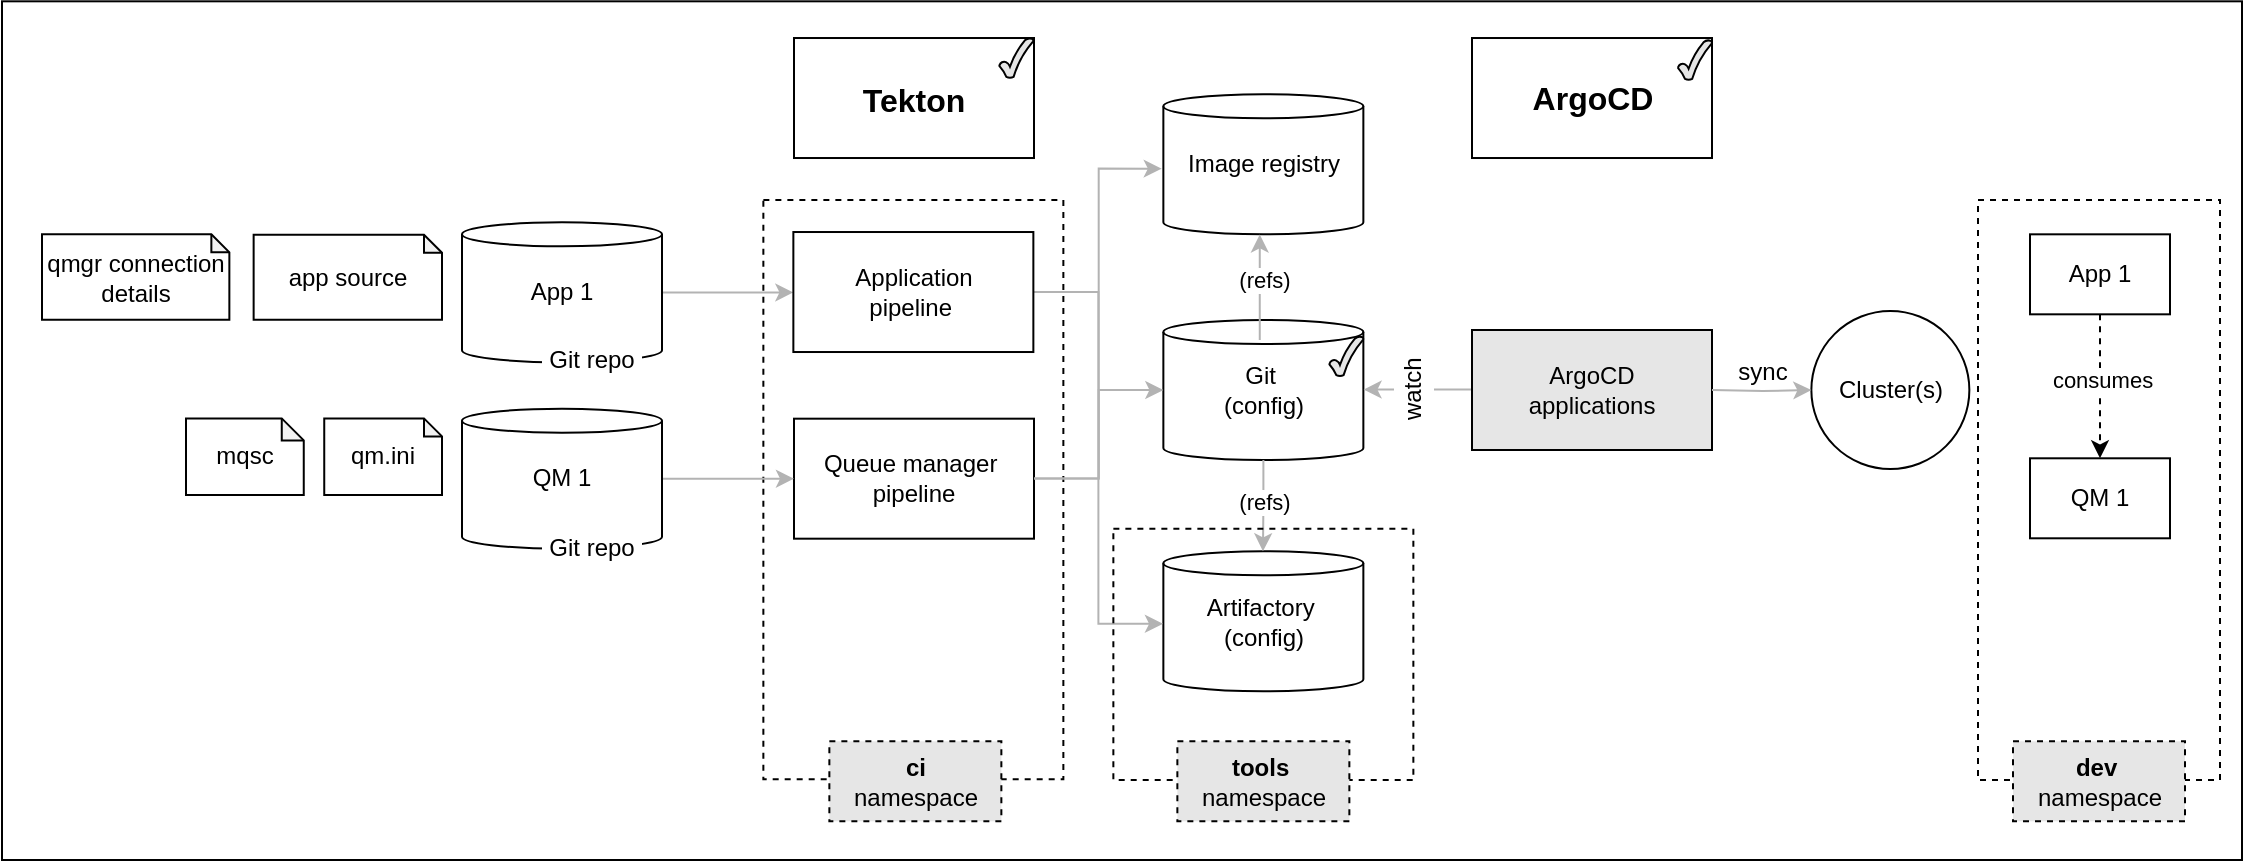 <mxfile version="13.6.2" type="device"><diagram id="UTinChKDrVvf448LVd9W" name="Page-1"><mxGraphModel dx="599" dy="905" grid="1" gridSize="10" guides="1" tooltips="1" connect="1" arrows="1" fold="1" page="1" pageScale="1" pageWidth="827" pageHeight="1169" math="0" shadow="0"><root><mxCell id="0"/><mxCell id="1" parent="0"/><mxCell id="7EbdtZ1wX-9lele891Sm-1" value="" style="rounded=0;whiteSpace=wrap;html=1;strokeWidth=1;fillColor=none;labelBorderColor=none;labelBackgroundColor=#E6E6E6;" parent="1" vertex="1"><mxGeometry x="1200" y="780.66" width="1120" height="429.34" as="geometry"/></mxCell><mxCell id="NAWqDlOEye6jGbW9zt98-1" value="" style="rounded=0;whiteSpace=wrap;html=1;strokeWidth=1;fontSize=12;fontColor=#000000;fillColor=none;" parent="1" vertex="1"><mxGeometry x="1596" y="799.01" width="120" height="60" as="geometry"/></mxCell><mxCell id="NAWqDlOEye6jGbW9zt98-2" value="" style="rounded=0;whiteSpace=wrap;html=1;strokeWidth=1;fontSize=12;fontColor=#000000;fillColor=none;" parent="1" vertex="1"><mxGeometry x="1935" y="799.01" width="120" height="60" as="geometry"/></mxCell><mxCell id="Jk9uCM5dDqmdFH6WGkGJ-2" value="" style="rounded=0;whiteSpace=wrap;html=1;fillColor=none;dashed=1;" parent="1" vertex="1"><mxGeometry x="1580.68" y="880" width="150" height="289.66" as="geometry"/></mxCell><mxCell id="Jk9uCM5dDqmdFH6WGkGJ-3" value="" style="rounded=0;whiteSpace=wrap;html=1;fillColor=none;dashed=1;" parent="1" vertex="1"><mxGeometry x="2188" y="880" width="121" height="290" as="geometry"/></mxCell><mxCell id="7EbdtZ1wX-9lele891Sm-2" value="Queue manager&amp;nbsp;&lt;br&gt;pipeline" style="rounded=0;whiteSpace=wrap;html=1;strokeWidth=1;fontSize=12;fontColor=#000000;fillColor=none;" parent="1" vertex="1"><mxGeometry x="1596" y="989.34" width="120" height="60" as="geometry"/></mxCell><mxCell id="7EbdtZ1wX-9lele891Sm-3" value="Image registry" style="shape=cylinder2;whiteSpace=wrap;html=1;boundedLbl=1;backgroundOutline=1;size=6.0;strokeWidth=1;fillColor=#ffffff;fontSize=12;fontColor=#000000;" parent="1" vertex="1"><mxGeometry x="1780.68" y="827.16" width="100" height="70" as="geometry"/></mxCell><mxCell id="7EbdtZ1wX-9lele891Sm-4" style="edgeStyle=orthogonalEdgeStyle;rounded=0;orthogonalLoop=1;jettySize=auto;html=1;entryX=-0.008;entryY=0.531;entryDx=0;entryDy=0;entryPerimeter=0;strokeColor=#B3B3B3;fontSize=12;fontColor=#000000;" parent="1" source="7EbdtZ1wX-9lele891Sm-2" target="7EbdtZ1wX-9lele891Sm-3" edge="1"><mxGeometry relative="1" as="geometry"/></mxCell><mxCell id="7EbdtZ1wX-9lele891Sm-5" value="Git&amp;nbsp;&lt;br&gt;(config)" style="shape=cylinder2;whiteSpace=wrap;html=1;boundedLbl=1;backgroundOutline=1;size=6.0;strokeWidth=1;fontSize=12;fontColor=#000000;fillColor=none;" parent="1" vertex="1"><mxGeometry x="1780.68" y="940.0" width="100" height="70" as="geometry"/></mxCell><mxCell id="7EbdtZ1wX-9lele891Sm-6" style="edgeStyle=orthogonalEdgeStyle;rounded=0;orthogonalLoop=1;jettySize=auto;html=1;strokeColor=#B3B3B3;fontSize=12;fontColor=#000000;" parent="1" source="7EbdtZ1wX-9lele891Sm-2" target="7EbdtZ1wX-9lele891Sm-5" edge="1"><mxGeometry relative="1" as="geometry"/></mxCell><mxCell id="7EbdtZ1wX-9lele891Sm-7" style="edgeStyle=orthogonalEdgeStyle;rounded=0;orthogonalLoop=1;jettySize=auto;html=1;strokeColor=#B3B3B3;fontSize=12;fontColor=#000000;entryX=1.001;entryY=0.497;entryDx=0;entryDy=0;entryPerimeter=0;" parent="1" source="7EbdtZ1wX-9lele891Sm-9" target="7EbdtZ1wX-9lele891Sm-5" edge="1"><mxGeometry relative="1" as="geometry"><mxPoint x="1870" y="975" as="targetPoint"/><Array as="points"><mxPoint x="1888" y="975"/></Array></mxGeometry></mxCell><mxCell id="7EbdtZ1wX-9lele891Sm-9" value="ArgoCD&lt;br&gt;applications" style="rounded=0;whiteSpace=wrap;html=1;strokeWidth=1;fontSize=12;fontColor=#000000;fillColor=#E6E6E6;" parent="1" vertex="1"><mxGeometry x="1935" y="945.0" width="120" height="60" as="geometry"/></mxCell><mxCell id="7EbdtZ1wX-9lele891Sm-10" value="Cluster(s)" style="ellipse;whiteSpace=wrap;html=1;aspect=fixed;strokeWidth=1;fillColor=#ffffff;fontSize=12;fontColor=#000000;" parent="1" vertex="1"><mxGeometry x="2104.68" y="935.5" width="79" height="79" as="geometry"/></mxCell><mxCell id="7EbdtZ1wX-9lele891Sm-11" value="sync" style="edgeStyle=orthogonalEdgeStyle;rounded=0;orthogonalLoop=1;jettySize=auto;html=1;strokeColor=#B3B3B3;fontSize=12;fontColor=#000000;verticalAlign=bottom;labelPosition=center;verticalLabelPosition=top;align=center;" parent="1" target="7EbdtZ1wX-9lele891Sm-10" edge="1"><mxGeometry relative="1" as="geometry"><mxPoint x="2055" y="975" as="sourcePoint"/></mxGeometry></mxCell><mxCell id="7EbdtZ1wX-9lele891Sm-12" value="Tekton" style="text;html=1;strokeColor=none;align=center;verticalAlign=middle;whiteSpace=wrap;rounded=0;fontSize=16;fontColor=#000000;fontStyle=1;" parent="1" vertex="1"><mxGeometry x="1635.68" y="820" width="40" height="20" as="geometry"/></mxCell><mxCell id="7EbdtZ1wX-9lele891Sm-13" value="ArgoCD" style="text;html=1;strokeColor=none;align=center;verticalAlign=middle;whiteSpace=wrap;rounded=0;fontSize=16;fontColor=#000000;fontStyle=1;" parent="1" vertex="1"><mxGeometry x="1950.75" y="819.01" width="88.5" height="20" as="geometry"/></mxCell><mxCell id="7EbdtZ1wX-9lele891Sm-15" value="Artifactory&amp;nbsp;&lt;br&gt;(config)" style="shape=cylinder2;whiteSpace=wrap;html=1;boundedLbl=1;backgroundOutline=1;size=6.0;strokeWidth=1;fontSize=12;fontColor=#000000;labelBackgroundColor=none;fillColor=none;" parent="1" vertex="1"><mxGeometry x="1780.68" y="1055.66" width="100" height="70" as="geometry"/></mxCell><mxCell id="7EbdtZ1wX-9lele891Sm-16" style="edgeStyle=orthogonalEdgeStyle;rounded=0;orthogonalLoop=1;jettySize=auto;html=1;startArrow=none;endArrow=classic;strokeColor=#B3B3B3;fontFamily=Helvetica;fontColor=#000000;entryX=-0.002;entryY=0.518;entryDx=0;entryDy=0;entryPerimeter=0;fontSize=12;exitX=1;exitY=0.5;exitDx=0;exitDy=0;" parent="1" source="7EbdtZ1wX-9lele891Sm-33" target="7EbdtZ1wX-9lele891Sm-15" edge="1"><mxGeometry relative="1" as="geometry"/></mxCell><mxCell id="7EbdtZ1wX-9lele891Sm-17" style="edgeStyle=orthogonalEdgeStyle;rounded=0;orthogonalLoop=1;jettySize=auto;html=1;startArrow=none;endArrow=classic;strokeColor=#B3B3B3;fontFamily=Helvetica;fontColor=#000000;fontSize=12;endFill=1;entryX=0.498;entryY=0;entryDx=0;entryDy=0;entryPerimeter=0;" parent="1" source="7EbdtZ1wX-9lele891Sm-5" target="7EbdtZ1wX-9lele891Sm-15" edge="1"><mxGeometry relative="1" as="geometry"><mxPoint x="1830.68" y="1045.66" as="targetPoint"/></mxGeometry></mxCell><mxCell id="7EbdtZ1wX-9lele891Sm-18" value="&amp;nbsp;(refs)&amp;nbsp;" style="edgeLabel;html=1;align=center;verticalAlign=middle;resizable=0;points=[];fontFamily=Helvetica;fontColor=#000000;" parent="7EbdtZ1wX-9lele891Sm-17" vertex="1" connectable="0"><mxGeometry x="0.659" relative="1" as="geometry"><mxPoint x="0.2" y="-17.18" as="offset"/></mxGeometry></mxCell><mxCell id="7EbdtZ1wX-9lele891Sm-19" style="edgeStyle=orthogonalEdgeStyle;rounded=0;orthogonalLoop=1;jettySize=auto;html=1;entryX=0;entryY=0.5;entryDx=0;entryDy=0;fillColor=#f5f5f5;strokeColor=#B3B3B3;" parent="1" source="7EbdtZ1wX-9lele891Sm-20" target="7EbdtZ1wX-9lele891Sm-2" edge="1"><mxGeometry relative="1" as="geometry"/></mxCell><mxCell id="7EbdtZ1wX-9lele891Sm-20" value="QM 1" style="shape=cylinder2;whiteSpace=wrap;html=1;boundedLbl=1;backgroundOutline=1;size=6.0;strokeWidth=1;fillColor=#ffffff;fontSize=12;fontColor=#000000;" parent="1" vertex="1"><mxGeometry x="1430" y="984.33" width="100" height="70" as="geometry"/></mxCell><mxCell id="7EbdtZ1wX-9lele891Sm-34" style="edgeStyle=orthogonalEdgeStyle;rounded=0;orthogonalLoop=1;jettySize=auto;html=1;fillColor=#f5f5f5;strokeColor=#b3b3b3;" parent="1" source="7EbdtZ1wX-9lele891Sm-22" target="7EbdtZ1wX-9lele891Sm-33" edge="1"><mxGeometry relative="1" as="geometry"><Array as="points"><mxPoint x="1580" y="926"/><mxPoint x="1580" y="926"/></Array></mxGeometry></mxCell><mxCell id="7EbdtZ1wX-9lele891Sm-22" value="App 1" style="shape=cylinder2;whiteSpace=wrap;html=1;boundedLbl=1;backgroundOutline=1;size=6.0;strokeWidth=1;fillColor=#ffffff;fontSize=12;fontColor=#000000;" parent="1" vertex="1"><mxGeometry x="1430" y="891.16" width="100" height="70" as="geometry"/></mxCell><mxCell id="7EbdtZ1wX-9lele891Sm-23" value="qmgr connection details" style="shape=note;whiteSpace=wrap;html=1;backgroundOutline=1;darkOpacity=0.05;fillColor=none;size=9;" parent="1" vertex="1"><mxGeometry x="1220" y="897.16" width="93.68" height="42.71" as="geometry"/></mxCell><mxCell id="7EbdtZ1wX-9lele891Sm-24" value="Git repo" style="text;html=1;align=center;verticalAlign=middle;whiteSpace=wrap;rounded=0;fillColor=#ffffff;" parent="1" vertex="1"><mxGeometry x="1470" y="950.16" width="50" height="20" as="geometry"/></mxCell><mxCell id="7EbdtZ1wX-9lele891Sm-25" value="mqsc" style="shape=note;whiteSpace=wrap;html=1;backgroundOutline=1;darkOpacity=0.05;fillColor=none;size=11;" parent="1" vertex="1"><mxGeometry x="1292" y="989.19" width="58.878" height="38.273" as="geometry"/></mxCell><mxCell id="7EbdtZ1wX-9lele891Sm-26" value="qm.ini" style="shape=note;whiteSpace=wrap;html=1;backgroundOutline=1;darkOpacity=0.05;fillColor=none;size=9;" parent="1" vertex="1"><mxGeometry x="1361.122" y="989.19" width="58.878" height="38.273" as="geometry"/></mxCell><mxCell id="7EbdtZ1wX-9lele891Sm-27" value="app source" style="shape=note;whiteSpace=wrap;html=1;backgroundOutline=1;darkOpacity=0.05;fillColor=none;size=9;" parent="1" vertex="1"><mxGeometry x="1325.82" y="897.37" width="94.18" height="42.5" as="geometry"/></mxCell><mxCell id="7EbdtZ1wX-9lele891Sm-28" value="QM 1" style="rounded=0;whiteSpace=wrap;html=1;fillColor=#ffffff;" parent="1" vertex="1"><mxGeometry x="2214" y="1009.15" width="70" height="40" as="geometry"/></mxCell><mxCell id="7EbdtZ1wX-9lele891Sm-29" style="edgeStyle=orthogonalEdgeStyle;rounded=0;orthogonalLoop=1;jettySize=auto;html=1;dashed=1;" parent="1" source="7EbdtZ1wX-9lele891Sm-31" target="7EbdtZ1wX-9lele891Sm-28" edge="1"><mxGeometry relative="1" as="geometry"/></mxCell><mxCell id="7EbdtZ1wX-9lele891Sm-30" value="consumes" style="edgeLabel;html=1;align=center;verticalAlign=middle;resizable=0;points=[];" parent="7EbdtZ1wX-9lele891Sm-29" vertex="1" connectable="0"><mxGeometry x="-0.088" y="1" relative="1" as="geometry"><mxPoint as="offset"/></mxGeometry></mxCell><mxCell id="7EbdtZ1wX-9lele891Sm-31" value="App 1" style="rounded=0;whiteSpace=wrap;html=1;fillColor=#ffffff;" parent="1" vertex="1"><mxGeometry x="2214" y="897.16" width="70" height="40" as="geometry"/></mxCell><mxCell id="7EbdtZ1wX-9lele891Sm-32" value="Git repo" style="text;html=1;align=center;verticalAlign=middle;whiteSpace=wrap;rounded=0;fillColor=#ffffff;" parent="1" vertex="1"><mxGeometry x="1470" y="1044.33" width="50" height="20" as="geometry"/></mxCell><mxCell id="7EbdtZ1wX-9lele891Sm-33" value="Application &lt;br&gt;pipeline&amp;nbsp;" style="rounded=0;whiteSpace=wrap;html=1;strokeWidth=1;fontSize=12;fontColor=#000000;fillColor=none;" parent="1" vertex="1"><mxGeometry x="1595.68" y="896.01" width="120" height="60" as="geometry"/></mxCell><mxCell id="7EbdtZ1wX-9lele891Sm-14" value="watch" style="text;html=1;strokeColor=none;align=center;verticalAlign=middle;whiteSpace=wrap;rounded=0;fontSize=12;rotation=-90;fillColor=#ffffff;" parent="1" vertex="1"><mxGeometry x="1886" y="964.33" width="40" height="20" as="geometry"/></mxCell><mxCell id="7EbdtZ1wX-9lele891Sm-37" style="edgeStyle=orthogonalEdgeStyle;rounded=0;orthogonalLoop=1;jettySize=auto;html=1;startArrow=none;endArrow=classic;strokeColor=#B3B3B3;fontFamily=Helvetica;fontColor=#000000;fontSize=12;endFill=1;entryX=0.482;entryY=1.001;entryDx=0;entryDy=0;entryPerimeter=0;exitX=0.482;exitY=0.143;exitDx=0;exitDy=0;exitPerimeter=0;" parent="1" source="7EbdtZ1wX-9lele891Sm-5" target="7EbdtZ1wX-9lele891Sm-3" edge="1"><mxGeometry relative="1" as="geometry"><mxPoint x="1840.48" y="1065.66" as="targetPoint"/><mxPoint x="1829" y="940" as="sourcePoint"/></mxGeometry></mxCell><mxCell id="7EbdtZ1wX-9lele891Sm-38" value="&amp;nbsp;(refs)&amp;nbsp;" style="edgeLabel;html=1;align=center;verticalAlign=middle;resizable=0;points=[];fontFamily=Helvetica;fontColor=#000000;" parent="7EbdtZ1wX-9lele891Sm-37" vertex="1" connectable="0"><mxGeometry x="0.659" relative="1" as="geometry"><mxPoint x="1.8" y="13.88" as="offset"/></mxGeometry></mxCell><mxCell id="Jk9uCM5dDqmdFH6WGkGJ-4" value="&lt;b&gt;ci&lt;/b&gt; &lt;br&gt;namespace" style="text;html=1;align=center;verticalAlign=middle;whiteSpace=wrap;rounded=0;dashed=1;labelBackgroundColor=none;strokeColor=#000000;fillColor=#E6E6E6;" parent="1" vertex="1"><mxGeometry x="1613.68" y="1150.66" width="86" height="40" as="geometry"/></mxCell><mxCell id="NAWqDlOEye6jGbW9zt98-3" value="&lt;b&gt;dev&lt;/b&gt;&amp;nbsp;&lt;br&gt;namespace" style="text;html=1;align=center;verticalAlign=middle;whiteSpace=wrap;rounded=0;dashed=1;labelBackgroundColor=none;strokeColor=#000000;fillColor=#E6E6E6;" parent="1" vertex="1"><mxGeometry x="2205.5" y="1150.66" width="86" height="40" as="geometry"/></mxCell><mxCell id="nMPC3mPah6r8PmS-MzH5-1" value="" style="rounded=0;whiteSpace=wrap;html=1;fillColor=none;dashed=1;" parent="1" vertex="1"><mxGeometry x="1755.68" y="1044.33" width="150" height="125.67" as="geometry"/></mxCell><mxCell id="nMPC3mPah6r8PmS-MzH5-2" value="&lt;b&gt;tools&lt;/b&gt;&amp;nbsp;&lt;br&gt;namespace" style="text;html=1;align=center;verticalAlign=middle;whiteSpace=wrap;rounded=0;dashed=1;labelBackgroundColor=none;strokeColor=#000000;fillColor=#E6E6E6;" parent="1" vertex="1"><mxGeometry x="1787.68" y="1150.66" width="86" height="40" as="geometry"/></mxCell><mxCell id="861yve9SyQaD6wZmyCiW-1" value="" style="verticalLabelPosition=bottom;verticalAlign=top;html=1;shape=mxgraph.basic.tick;fillColor=#E6E6E6;" parent="1" vertex="1"><mxGeometry x="1698.68" y="799.01" width="17" height="20" as="geometry"/></mxCell><mxCell id="861yve9SyQaD6wZmyCiW-2" value="" style="verticalLabelPosition=bottom;verticalAlign=top;html=1;shape=mxgraph.basic.tick;fillColor=#E6E6E6;" parent="1" vertex="1"><mxGeometry x="2038" y="800" width="17" height="20" as="geometry"/></mxCell><mxCell id="861yve9SyQaD6wZmyCiW-3" value="" style="verticalLabelPosition=bottom;verticalAlign=top;html=1;shape=mxgraph.basic.tick;fillColor=#E6E6E6;" parent="1" vertex="1"><mxGeometry x="1863.68" y="948.16" width="17" height="20" as="geometry"/></mxCell></root></mxGraphModel></diagram></mxfile>